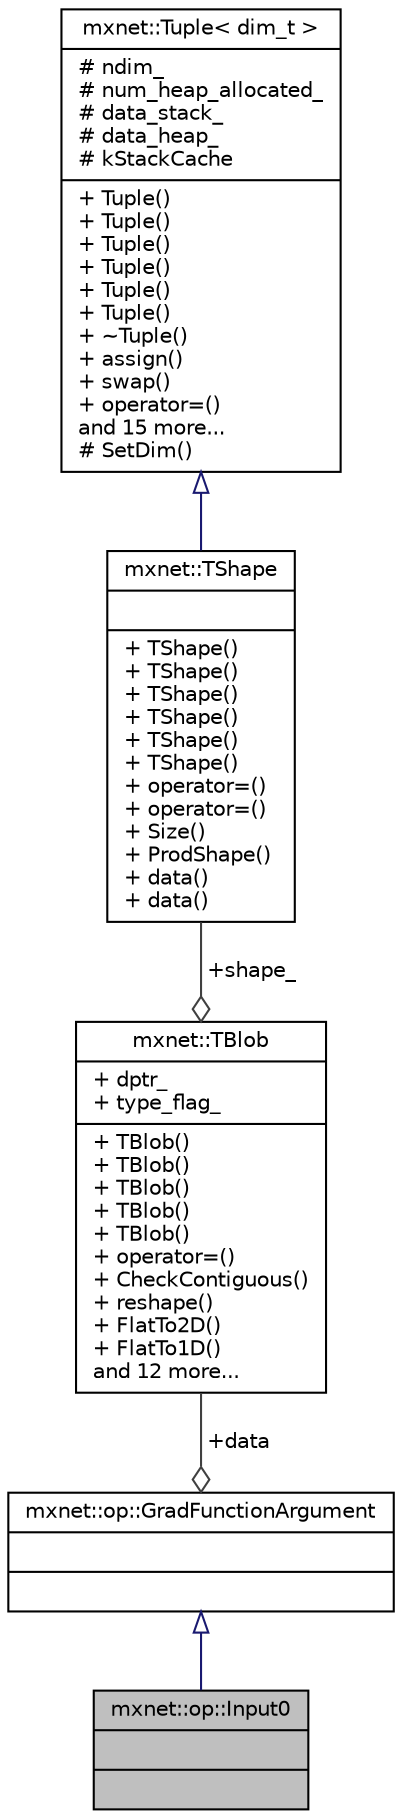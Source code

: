 digraph "mxnet::op::Input0"
{
  edge [fontname="Helvetica",fontsize="10",labelfontname="Helvetica",labelfontsize="10"];
  node [fontname="Helvetica",fontsize="10",shape=record];
  Node1 [label="{mxnet::op::Input0\n||}",height=0.2,width=0.4,color="black", fillcolor="grey75", style="filled", fontcolor="black"];
  Node2 -> Node1 [dir="back",color="midnightblue",fontsize="10",style="solid",arrowtail="onormal",fontname="Helvetica"];
  Node2 [label="{mxnet::op::GradFunctionArgument\n||}",height=0.2,width=0.4,color="black", fillcolor="white", style="filled",URL="$structmxnet_1_1op_1_1GradFunctionArgument.html",tooltip="super class of all gradient function argument "];
  Node3 -> Node2 [color="grey25",fontsize="10",style="solid",label=" +data" ,arrowhead="odiamond",fontname="Helvetica"];
  Node3 [label="{mxnet::TBlob\n|+ dptr_\l+ type_flag_\l|+ TBlob()\l+ TBlob()\l+ TBlob()\l+ TBlob()\l+ TBlob()\l+ operator=()\l+ CheckContiguous()\l+ reshape()\l+ FlatTo2D()\l+ FlatTo1D()\land 12 more...\l}",height=0.2,width=0.4,color="black", fillcolor="white", style="filled",URL="$classmxnet_1_1TBlob.html",tooltip="tensor blob class that can be used to hold tensor of any dimension, any device and any data type..."];
  Node4 -> Node3 [color="grey25",fontsize="10",style="solid",label=" +shape_" ,arrowhead="odiamond",fontname="Helvetica"];
  Node4 [label="{mxnet::TShape\n||+ TShape()\l+ TShape()\l+ TShape()\l+ TShape()\l+ TShape()\l+ TShape()\l+ operator=()\l+ operator=()\l+ Size()\l+ ProdShape()\l+ data()\l+ data()\l}",height=0.2,width=0.4,color="black", fillcolor="white", style="filled",URL="$classmxnet_1_1TShape.html",tooltip="A Shape class that is used to represent shape of each tensor. "];
  Node5 -> Node4 [dir="back",color="midnightblue",fontsize="10",style="solid",arrowtail="onormal",fontname="Helvetica"];
  Node5 [label="{mxnet::Tuple\< dim_t \>\n|# ndim_\l# num_heap_allocated_\l# data_stack_\l# data_heap_\l# kStackCache\l|+ Tuple()\l+ Tuple()\l+ Tuple()\l+ Tuple()\l+ Tuple()\l+ Tuple()\l+ ~Tuple()\l+ assign()\l+ swap()\l+ operator=()\land 15 more...\l# SetDim()\l}",height=0.2,width=0.4,color="black", fillcolor="white", style="filled",URL="$classmxnet_1_1Tuple.html"];
}
